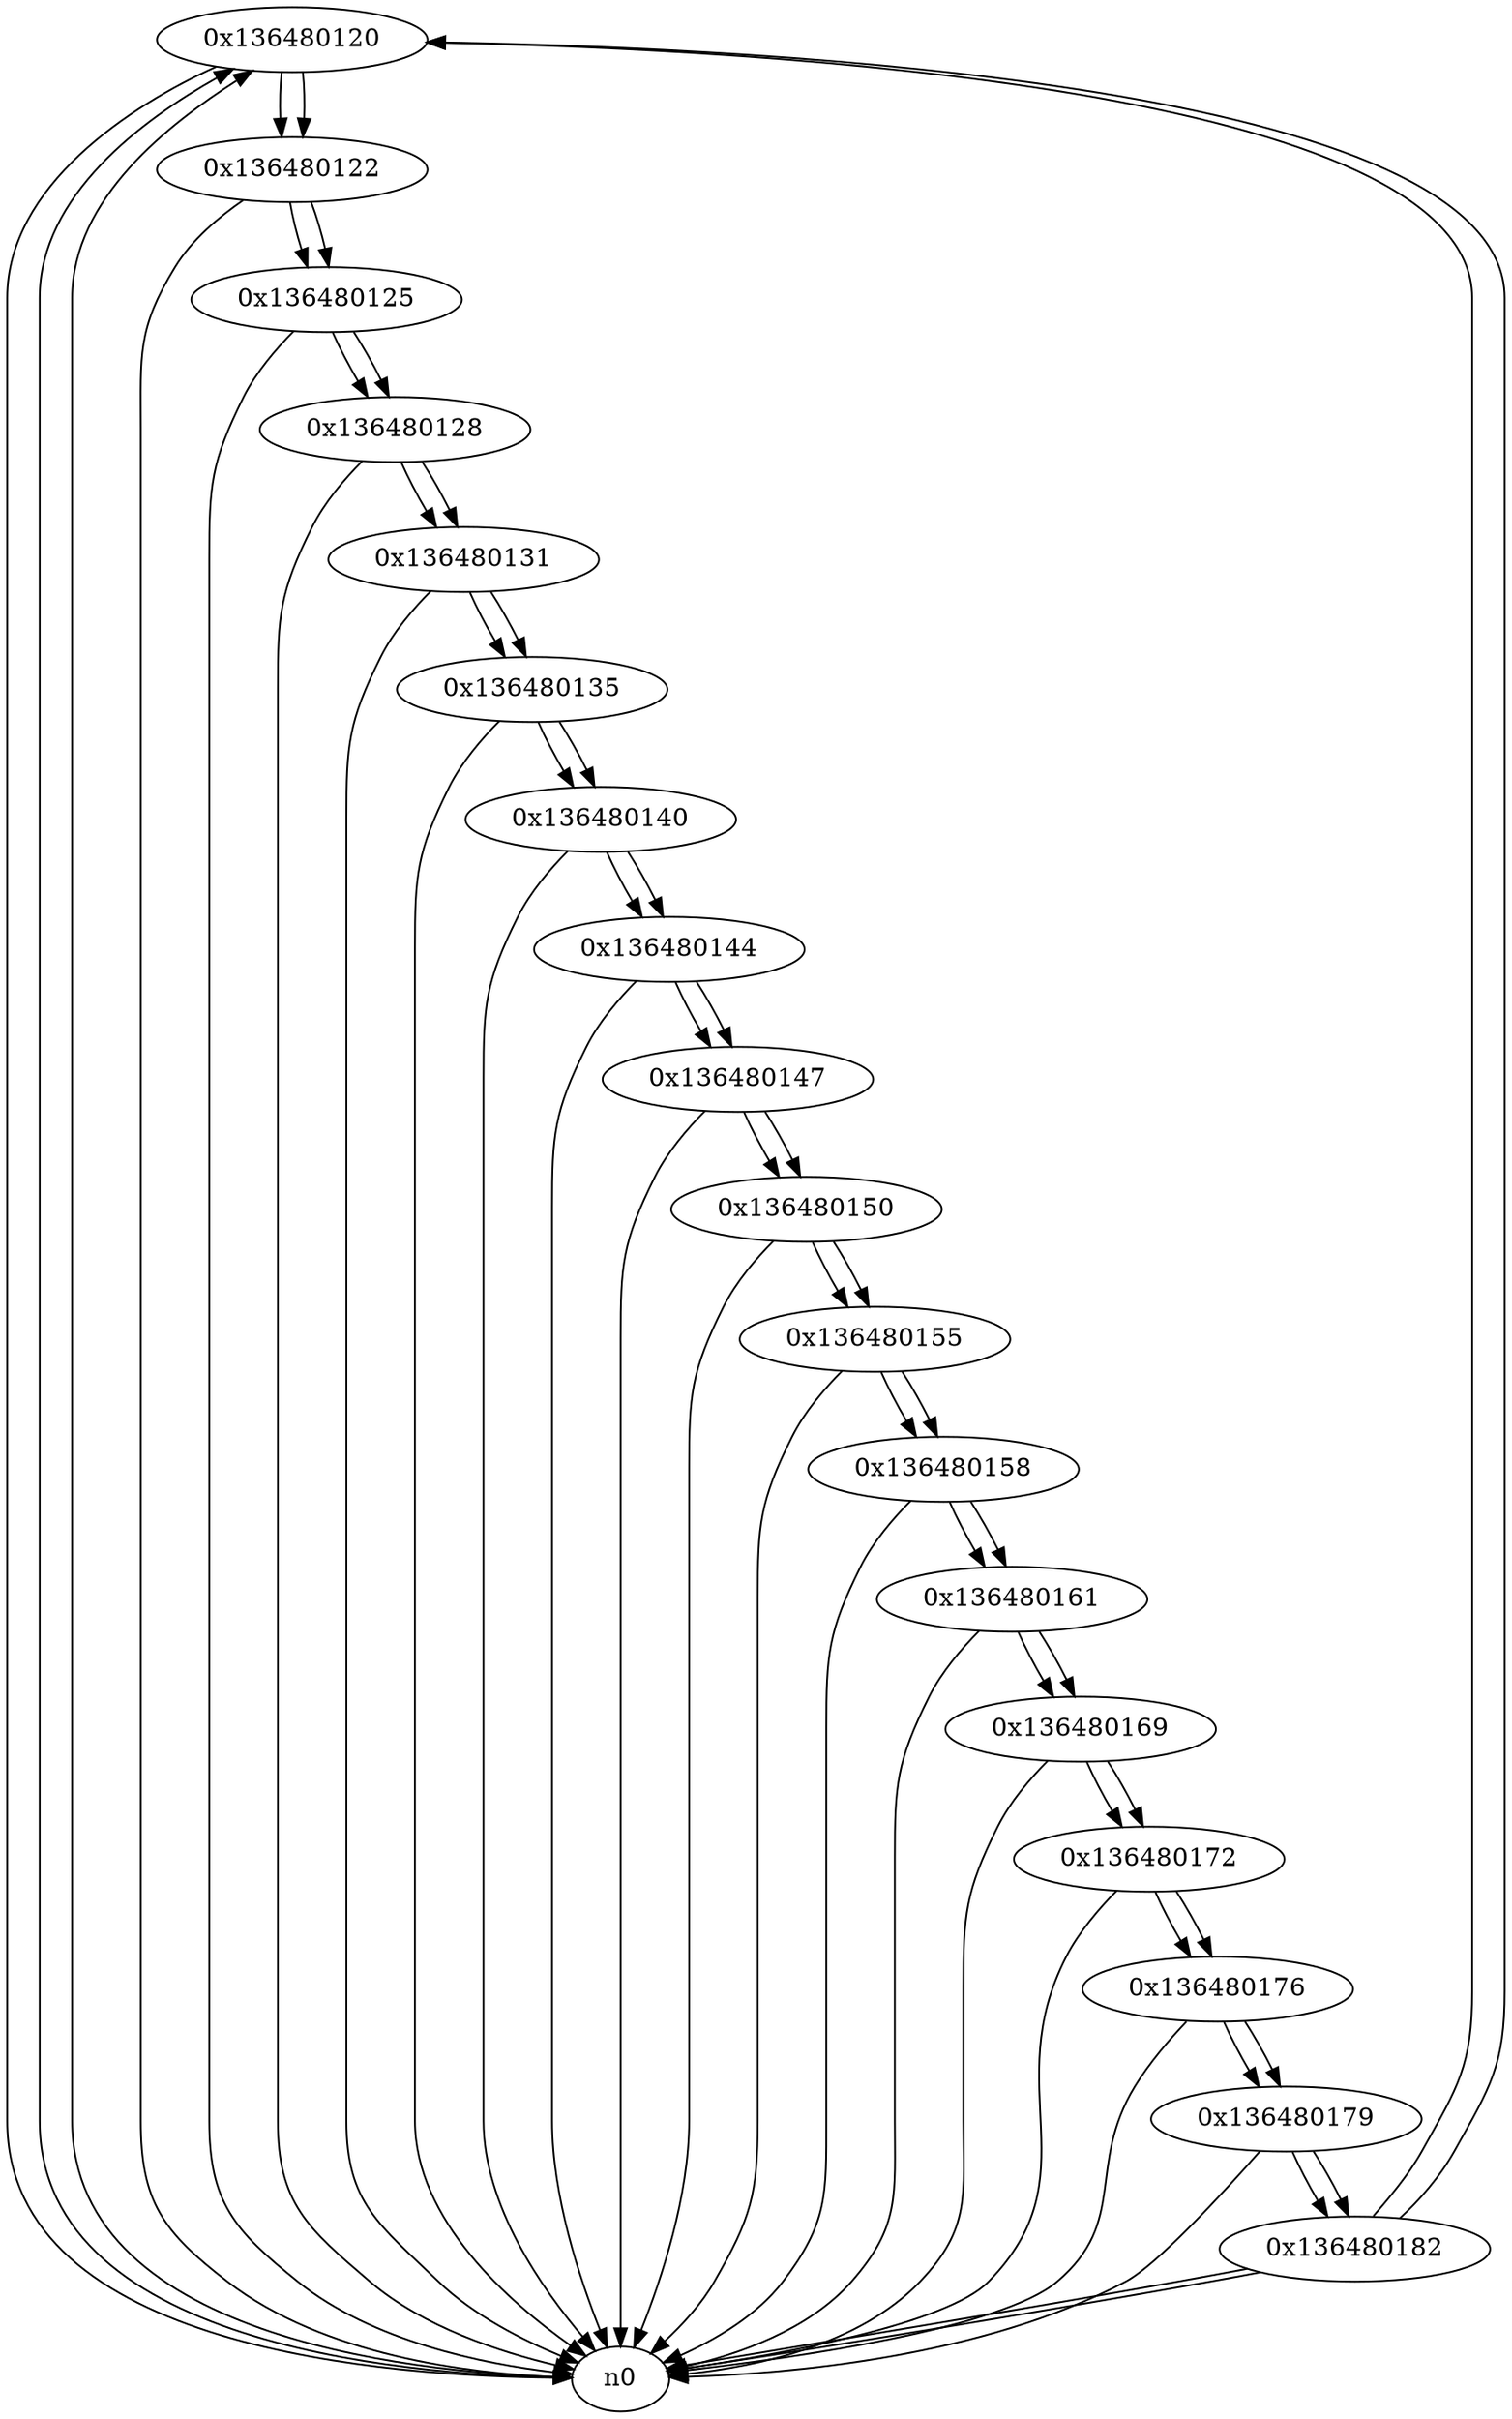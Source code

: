digraph G{
/* nodes */
  n1 [label="0x136480120"]
  n2 [label="0x136480122"]
  n3 [label="0x136480125"]
  n4 [label="0x136480128"]
  n5 [label="0x136480131"]
  n6 [label="0x136480135"]
  n7 [label="0x136480140"]
  n8 [label="0x136480144"]
  n9 [label="0x136480147"]
  n10 [label="0x136480150"]
  n11 [label="0x136480155"]
  n12 [label="0x136480158"]
  n13 [label="0x136480161"]
  n14 [label="0x136480169"]
  n15 [label="0x136480172"]
  n16 [label="0x136480176"]
  n17 [label="0x136480179"]
  n18 [label="0x136480182"]
/* edges */
n1 -> n2;
n1 -> n0;
n0 -> n1;
n18 -> n1;
n0 -> n1;
n2 -> n3;
n2 -> n0;
n1 -> n2;
n3 -> n4;
n3 -> n0;
n2 -> n3;
n4 -> n5;
n4 -> n0;
n3 -> n4;
n5 -> n6;
n5 -> n0;
n4 -> n5;
n6 -> n7;
n6 -> n0;
n5 -> n6;
n7 -> n8;
n7 -> n0;
n6 -> n7;
n8 -> n9;
n8 -> n0;
n7 -> n8;
n9 -> n10;
n9 -> n0;
n8 -> n9;
n10 -> n11;
n10 -> n0;
n9 -> n10;
n11 -> n12;
n11 -> n0;
n10 -> n11;
n12 -> n13;
n12 -> n0;
n11 -> n12;
n13 -> n14;
n13 -> n0;
n12 -> n13;
n14 -> n15;
n14 -> n0;
n13 -> n14;
n15 -> n16;
n15 -> n0;
n14 -> n15;
n16 -> n17;
n16 -> n0;
n15 -> n16;
n17 -> n18;
n17 -> n0;
n16 -> n17;
n18 -> n1;
n18 -> n0;
n18 -> n0;
n17 -> n18;
}
